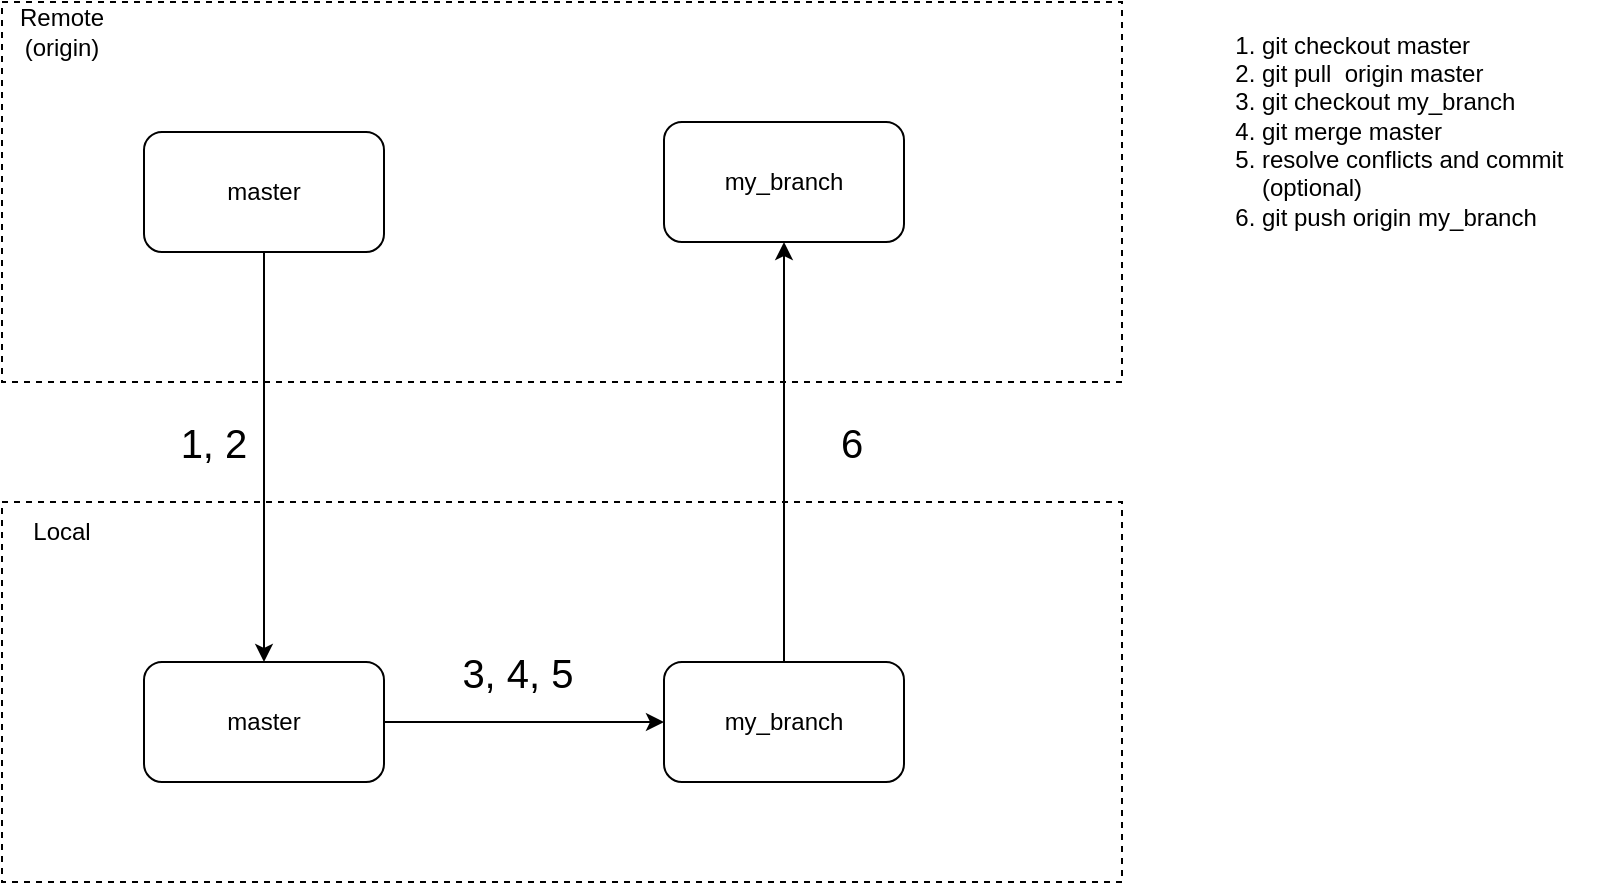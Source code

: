 <mxfile version="26.1.0">
  <diagram name="Page-1" id="jQzNHCHP7weWSz1zmWun">
    <mxGraphModel dx="1050" dy="530" grid="1" gridSize="10" guides="1" tooltips="1" connect="1" arrows="1" fold="1" page="1" pageScale="1" pageWidth="850" pageHeight="1100" math="0" shadow="0">
      <root>
        <mxCell id="0" />
        <mxCell id="1" parent="0" />
        <mxCell id="htVWsCmEMldjObqeJuxm-1" value="" style="rounded=0;whiteSpace=wrap;html=1;dashed=1;" parent="1" vertex="1">
          <mxGeometry x="22" y="70" width="560" height="190" as="geometry" />
        </mxCell>
        <mxCell id="htVWsCmEMldjObqeJuxm-2" value="" style="rounded=0;whiteSpace=wrap;html=1;dashed=1;" parent="1" vertex="1">
          <mxGeometry x="22" y="320" width="560" height="190" as="geometry" />
        </mxCell>
        <mxCell id="htVWsCmEMldjObqeJuxm-3" value="master" style="rounded=1;whiteSpace=wrap;html=1;" parent="1" vertex="1">
          <mxGeometry x="93" y="135" width="120" height="60" as="geometry" />
        </mxCell>
        <mxCell id="htVWsCmEMldjObqeJuxm-4" value="master" style="rounded=1;whiteSpace=wrap;html=1;" parent="1" vertex="1">
          <mxGeometry x="93" y="400" width="120" height="60" as="geometry" />
        </mxCell>
        <mxCell id="htVWsCmEMldjObqeJuxm-5" value="my_branch" style="rounded=1;whiteSpace=wrap;html=1;" parent="1" vertex="1">
          <mxGeometry x="353" y="400" width="120" height="60" as="geometry" />
        </mxCell>
        <mxCell id="htVWsCmEMldjObqeJuxm-6" value="my_branch" style="rounded=1;whiteSpace=wrap;html=1;" parent="1" vertex="1">
          <mxGeometry x="353" y="130" width="120" height="60" as="geometry" />
        </mxCell>
        <mxCell id="htVWsCmEMldjObqeJuxm-8" value="Remote (origin)" style="text;html=1;align=center;verticalAlign=middle;whiteSpace=wrap;rounded=0;" parent="1" vertex="1">
          <mxGeometry x="22" y="70" width="60" height="30" as="geometry" />
        </mxCell>
        <mxCell id="htVWsCmEMldjObqeJuxm-9" value="Local" style="text;html=1;align=center;verticalAlign=middle;whiteSpace=wrap;rounded=0;" parent="1" vertex="1">
          <mxGeometry x="22" y="320" width="60" height="30" as="geometry" />
        </mxCell>
        <mxCell id="htVWsCmEMldjObqeJuxm-10" value="" style="endArrow=classic;html=1;rounded=0;exitX=0.5;exitY=1;exitDx=0;exitDy=0;" parent="1" source="htVWsCmEMldjObqeJuxm-3" target="htVWsCmEMldjObqeJuxm-4" edge="1">
          <mxGeometry width="50" height="50" relative="1" as="geometry">
            <mxPoint x="303" y="300" as="sourcePoint" />
            <mxPoint x="353" y="250" as="targetPoint" />
          </mxGeometry>
        </mxCell>
        <mxCell id="htVWsCmEMldjObqeJuxm-11" value="&lt;font style=&quot;font-size: 20px;&quot;&gt;1, 2&lt;/font&gt;" style="text;html=1;align=center;verticalAlign=middle;whiteSpace=wrap;rounded=0;" parent="1" vertex="1">
          <mxGeometry x="108" y="270" width="40" height="40" as="geometry" />
        </mxCell>
        <mxCell id="htVWsCmEMldjObqeJuxm-12" value="" style="endArrow=classic;html=1;rounded=0;exitX=1;exitY=0.5;exitDx=0;exitDy=0;entryX=0;entryY=0.5;entryDx=0;entryDy=0;" parent="1" source="htVWsCmEMldjObqeJuxm-4" target="htVWsCmEMldjObqeJuxm-5" edge="1">
          <mxGeometry width="50" height="50" relative="1" as="geometry">
            <mxPoint x="387" y="300" as="sourcePoint" />
            <mxPoint x="437" y="250" as="targetPoint" />
          </mxGeometry>
        </mxCell>
        <mxCell id="htVWsCmEMldjObqeJuxm-13" value="&lt;font style=&quot;font-size: 20px;&quot;&gt;3, 4, 5&lt;/font&gt;" style="text;html=1;align=center;verticalAlign=middle;whiteSpace=wrap;rounded=0;" parent="1" vertex="1">
          <mxGeometry x="250" y="390" width="60" height="30" as="geometry" />
        </mxCell>
        <mxCell id="htVWsCmEMldjObqeJuxm-16" value="&lt;ol&gt;&lt;li&gt;git checkout master&lt;/li&gt;&lt;li&gt;git pull&amp;nbsp; origin master&lt;/li&gt;&lt;li&gt;git checkout my_branch&lt;/li&gt;&lt;li&gt;git merge master&lt;/li&gt;&lt;li&gt;resolve conflicts and commit (optional)&lt;/li&gt;&lt;li&gt;git push origin my_branch&lt;/li&gt;&lt;/ol&gt;" style="text;strokeColor=none;fillColor=none;html=1;whiteSpace=wrap;verticalAlign=middle;overflow=hidden;" parent="1" vertex="1">
          <mxGeometry x="610" y="70" width="220" height="120" as="geometry" />
        </mxCell>
        <mxCell id="htVWsCmEMldjObqeJuxm-17" value="" style="endArrow=classic;html=1;rounded=0;exitX=0.5;exitY=0;exitDx=0;exitDy=0;entryX=0.5;entryY=1;entryDx=0;entryDy=0;" parent="1" source="htVWsCmEMldjObqeJuxm-5" target="htVWsCmEMldjObqeJuxm-6" edge="1">
          <mxGeometry width="50" height="50" relative="1" as="geometry">
            <mxPoint x="387" y="290" as="sourcePoint" />
            <mxPoint x="437" y="240" as="targetPoint" />
          </mxGeometry>
        </mxCell>
        <mxCell id="htVWsCmEMldjObqeJuxm-18" value="&lt;font style=&quot;font-size: 20px;&quot;&gt;6&lt;/font&gt;" style="text;html=1;align=center;verticalAlign=middle;whiteSpace=wrap;rounded=0;" parent="1" vertex="1">
          <mxGeometry x="427" y="270" width="40" height="40" as="geometry" />
        </mxCell>
      </root>
    </mxGraphModel>
  </diagram>
</mxfile>
